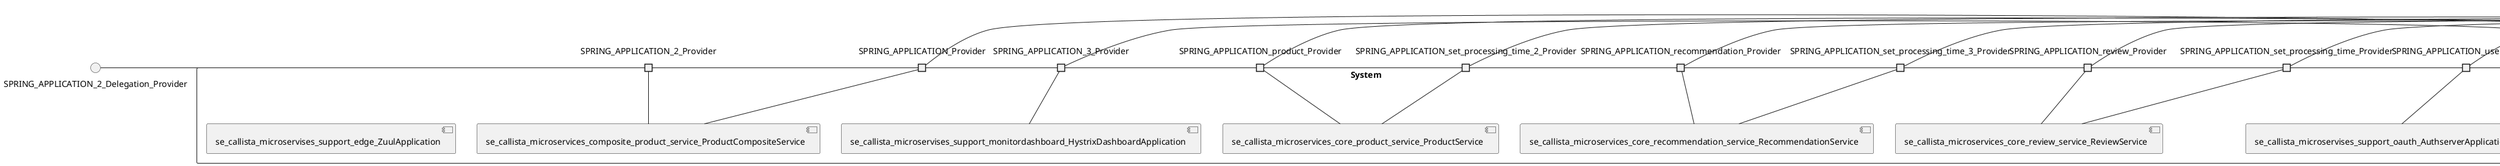 @startuml
skinparam fixCircleLabelOverlapping true
skinparam componentStyle uml2
() SPRING_APPLICATION_2_Delegation_Provider
() SPRING_APPLICATION_3_Delegation_Provider
() SPRING_APPLICATION_Delegation_Provider
() SPRING_APPLICATION_product_Delegation_Provider
() SPRING_APPLICATION_recommendation_Delegation_Provider
() SPRING_APPLICATION_review_Delegation_Provider
() SPRING_APPLICATION_set_processing_time_2_Delegation_Provider
() SPRING_APPLICATION_set_processing_time_3_Delegation_Provider
() SPRING_APPLICATION_set_processing_time_Delegation_Provider
() SPRING_APPLICATION_user_Delegation_Provider
rectangle System {
[se_callista_microservices_composite_product_service_ProductCompositeService] [[callistaenterprise-blog-microservices.repository#_yYON3Gy_Ee-Rberz6nA7Uw]]
[se_callista_microservices_core_product_service_ProductService] [[callistaenterprise-blog-microservices.repository#_yYON3Gy_Ee-Rberz6nA7Uw]]
[se_callista_microservices_core_recommendation_service_RecommendationService] [[callistaenterprise-blog-microservices.repository#_yYON3Gy_Ee-Rberz6nA7Uw]]
[se_callista_microservices_core_review_service_ReviewService] [[callistaenterprise-blog-microservices.repository#_yYON3Gy_Ee-Rberz6nA7Uw]]
[se_callista_microservises_support_edge_ZuulApplication] [[callistaenterprise-blog-microservices.repository#_yYON3Gy_Ee-Rberz6nA7Uw]]
[se_callista_microservises_support_monitordashboard_HystrixDashboardApplication] [[callistaenterprise-blog-microservices.repository#_yYON3Gy_Ee-Rberz6nA7Uw]]
[se_callista_microservises_support_oauth_AuthserverApplication] [[callistaenterprise-blog-microservices.repository#_yYON3Gy_Ee-Rberz6nA7Uw]]
port SPRING_APPLICATION_2_Provider
SPRING_APPLICATION_2_Delegation_Provider - SPRING_APPLICATION_2_Provider
SPRING_APPLICATION_2_Provider - [se_callista_microservices_composite_product_service_ProductCompositeService]
port SPRING_APPLICATION_3_Provider
SPRING_APPLICATION_3_Delegation_Provider - SPRING_APPLICATION_3_Provider
SPRING_APPLICATION_3_Provider - [se_callista_microservises_support_monitordashboard_HystrixDashboardApplication]
port SPRING_APPLICATION_Provider
SPRING_APPLICATION_Delegation_Provider - SPRING_APPLICATION_Provider
SPRING_APPLICATION_Provider - [se_callista_microservices_composite_product_service_ProductCompositeService]
port SPRING_APPLICATION_product_Provider
SPRING_APPLICATION_product_Delegation_Provider - SPRING_APPLICATION_product_Provider
SPRING_APPLICATION_product_Provider - [se_callista_microservices_core_product_service_ProductService]
port SPRING_APPLICATION_recommendation_Provider
SPRING_APPLICATION_recommendation_Delegation_Provider - SPRING_APPLICATION_recommendation_Provider
SPRING_APPLICATION_recommendation_Provider - [se_callista_microservices_core_recommendation_service_RecommendationService]
port SPRING_APPLICATION_review_Provider
SPRING_APPLICATION_review_Delegation_Provider - SPRING_APPLICATION_review_Provider
SPRING_APPLICATION_review_Provider - [se_callista_microservices_core_review_service_ReviewService]
port SPRING_APPLICATION_set_processing_time_2_Provider
SPRING_APPLICATION_set_processing_time_2_Delegation_Provider - SPRING_APPLICATION_set_processing_time_2_Provider
SPRING_APPLICATION_set_processing_time_2_Provider - [se_callista_microservices_core_product_service_ProductService]
port SPRING_APPLICATION_set_processing_time_3_Provider
SPRING_APPLICATION_set_processing_time_3_Delegation_Provider - SPRING_APPLICATION_set_processing_time_3_Provider
SPRING_APPLICATION_set_processing_time_3_Provider - [se_callista_microservices_core_recommendation_service_RecommendationService]
port SPRING_APPLICATION_set_processing_time_Provider
SPRING_APPLICATION_set_processing_time_Delegation_Provider - SPRING_APPLICATION_set_processing_time_Provider
SPRING_APPLICATION_set_processing_time_Provider - [se_callista_microservices_core_review_service_ReviewService]
port SPRING_APPLICATION_user_Provider
SPRING_APPLICATION_user_Delegation_Provider - SPRING_APPLICATION_user_Provider
SPRING_APPLICATION_user_Provider - [se_callista_microservises_support_oauth_AuthserverApplication]
}

@enduml
